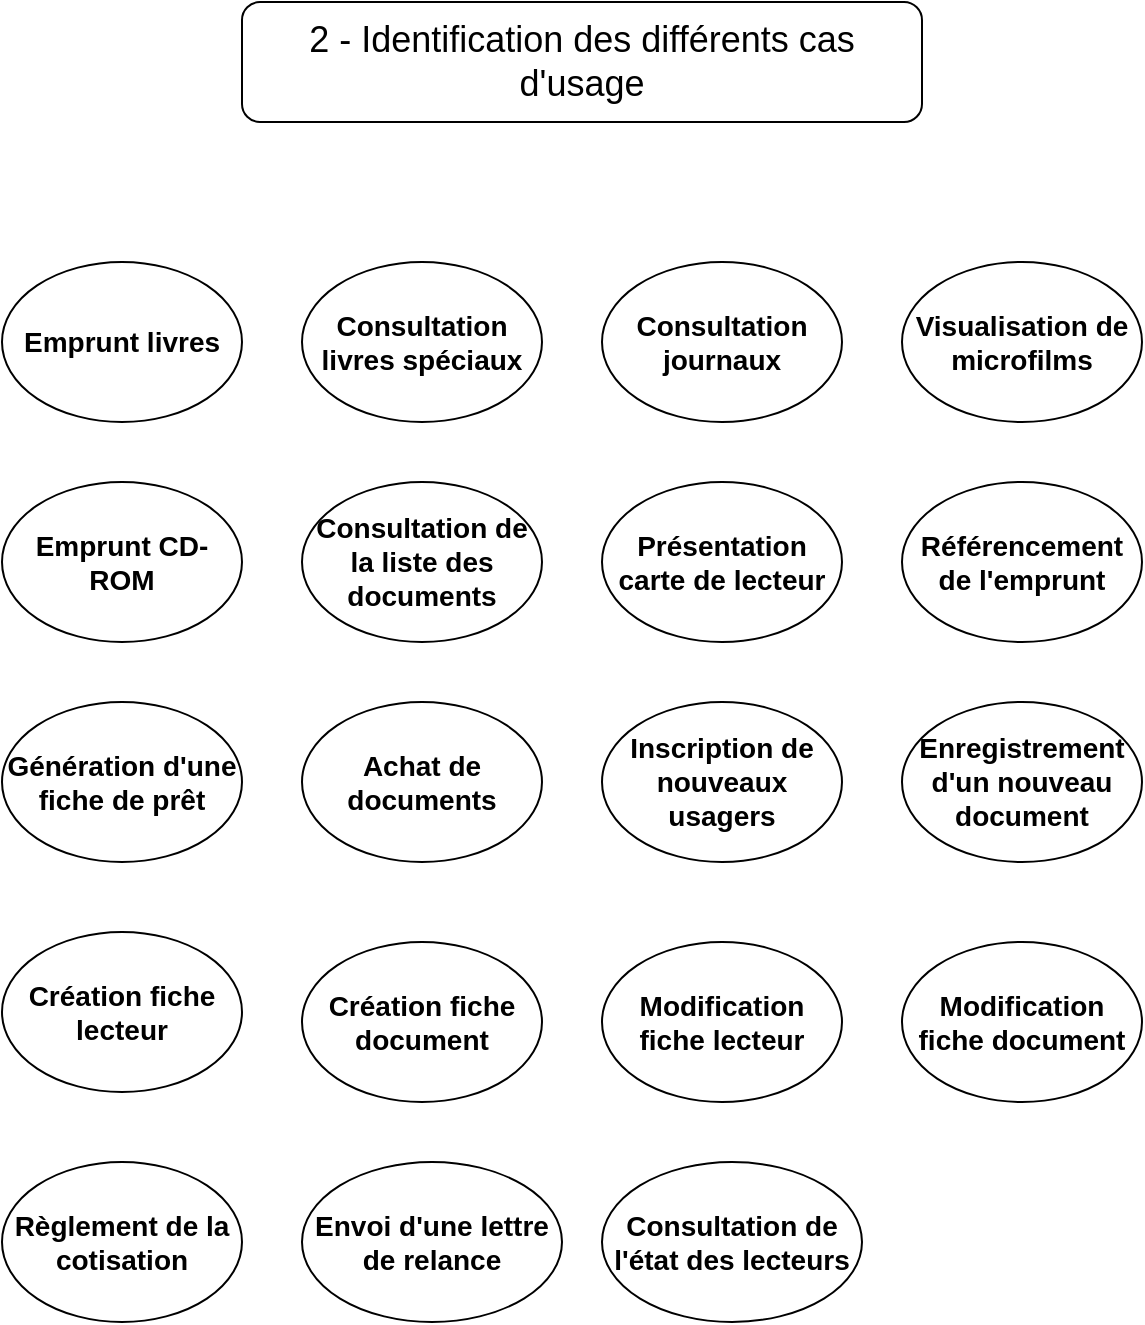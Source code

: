 <mxfile version="13.7.1" type="device"><diagram id="X54ZKOAv34WcbzzZjXmj" name="Page-1"><mxGraphModel dx="1422" dy="762" grid="1" gridSize="10" guides="1" tooltips="1" connect="1" arrows="1" fold="1" page="1" pageScale="1" pageWidth="827" pageHeight="1169" math="0" shadow="0"><root><mxCell id="0"/><mxCell id="1" parent="0"/><mxCell id="QTeS7TMMGcYL4_NrUcIx-1" value="&lt;font style=&quot;font-size: 14px&quot;&gt;&lt;b&gt;Emprunt livres&lt;/b&gt;&lt;/font&gt;" style="ellipse;whiteSpace=wrap;html=1;" parent="1" vertex="1"><mxGeometry x="120" y="170" width="120" height="80" as="geometry"/></mxCell><mxCell id="QTeS7TMMGcYL4_NrUcIx-2" value="&lt;font style=&quot;font-size: 18px&quot;&gt;2 - Identification des différents cas d'usage&lt;/font&gt;" style="rounded=1;whiteSpace=wrap;html=1;" parent="1" vertex="1"><mxGeometry x="240" y="40" width="340" height="60" as="geometry"/></mxCell><mxCell id="QTeS7TMMGcYL4_NrUcIx-3" value="&lt;font style=&quot;font-size: 14px&quot;&gt;&lt;b&gt;Consultation livres spéciaux&lt;/b&gt;&lt;/font&gt;" style="ellipse;whiteSpace=wrap;html=1;" parent="1" vertex="1"><mxGeometry x="270" y="170" width="120" height="80" as="geometry"/></mxCell><mxCell id="QTeS7TMMGcYL4_NrUcIx-4" value="&lt;font style=&quot;font-size: 14px&quot;&gt;&lt;b&gt;Consultation journaux&lt;/b&gt;&lt;/font&gt;" style="ellipse;whiteSpace=wrap;html=1;" parent="1" vertex="1"><mxGeometry x="420" y="170" width="120" height="80" as="geometry"/></mxCell><mxCell id="QTeS7TMMGcYL4_NrUcIx-5" value="&lt;font style=&quot;font-size: 14px&quot;&gt;&lt;b&gt;Visualisation de microfilms&lt;/b&gt;&lt;/font&gt;" style="ellipse;whiteSpace=wrap;html=1;" parent="1" vertex="1"><mxGeometry x="570" y="170" width="120" height="80" as="geometry"/></mxCell><mxCell id="QTeS7TMMGcYL4_NrUcIx-6" value="&lt;b&gt;&lt;font style=&quot;font-size: 14px&quot;&gt;Emprunt CD-ROM&lt;/font&gt;&lt;/b&gt;" style="ellipse;whiteSpace=wrap;html=1;" parent="1" vertex="1"><mxGeometry x="120" y="280" width="120" height="80" as="geometry"/></mxCell><mxCell id="QTeS7TMMGcYL4_NrUcIx-7" value="&lt;b&gt;&lt;font style=&quot;font-size: 14px&quot;&gt;Consultation de la liste des documents&lt;/font&gt;&lt;/b&gt;" style="ellipse;whiteSpace=wrap;html=1;" parent="1" vertex="1"><mxGeometry x="270" y="280" width="120" height="80" as="geometry"/></mxCell><mxCell id="QTeS7TMMGcYL4_NrUcIx-8" value="&lt;font style=&quot;font-size: 14px&quot;&gt;&lt;b&gt;Présentation carte de lecteur&lt;/b&gt;&lt;/font&gt;" style="ellipse;whiteSpace=wrap;html=1;" parent="1" vertex="1"><mxGeometry x="420" y="280" width="120" height="80" as="geometry"/></mxCell><mxCell id="QTeS7TMMGcYL4_NrUcIx-9" value="&lt;b&gt;&lt;font style=&quot;font-size: 14px&quot;&gt;Référencement de l'emprunt&lt;/font&gt;&lt;/b&gt;" style="ellipse;whiteSpace=wrap;html=1;" parent="1" vertex="1"><mxGeometry x="570" y="280" width="120" height="80" as="geometry"/></mxCell><mxCell id="QTeS7TMMGcYL4_NrUcIx-10" value="&lt;b&gt;&lt;font style=&quot;font-size: 14px&quot;&gt;Génération d'une fiche de prêt&lt;/font&gt;&lt;/b&gt;" style="ellipse;whiteSpace=wrap;html=1;" parent="1" vertex="1"><mxGeometry x="120" y="390" width="120" height="80" as="geometry"/></mxCell><mxCell id="QTeS7TMMGcYL4_NrUcIx-11" value="&lt;b&gt;&lt;font style=&quot;font-size: 14px&quot;&gt;Achat de documents&lt;/font&gt;&lt;/b&gt;" style="ellipse;whiteSpace=wrap;html=1;" parent="1" vertex="1"><mxGeometry x="270" y="390" width="120" height="80" as="geometry"/></mxCell><mxCell id="QTeS7TMMGcYL4_NrUcIx-12" value="&lt;font style=&quot;font-size: 14px&quot;&gt;&lt;b&gt;Inscription de nouveaux usagers&lt;/b&gt;&lt;/font&gt;" style="ellipse;whiteSpace=wrap;html=1;" parent="1" vertex="1"><mxGeometry x="420" y="390" width="120" height="80" as="geometry"/></mxCell><mxCell id="QTeS7TMMGcYL4_NrUcIx-13" value="&lt;font style=&quot;font-size: 14px&quot;&gt;&lt;b&gt;Enregistrement d'un nouveau document&lt;/b&gt;&lt;/font&gt;" style="ellipse;whiteSpace=wrap;html=1;" parent="1" vertex="1"><mxGeometry x="570" y="390" width="120" height="80" as="geometry"/></mxCell><mxCell id="QTeS7TMMGcYL4_NrUcIx-14" value="&lt;font style=&quot;font-size: 14px&quot;&gt;&lt;b&gt;Création fiche lecteur&lt;/b&gt;&lt;/font&gt;" style="ellipse;whiteSpace=wrap;html=1;" parent="1" vertex="1"><mxGeometry x="120" y="505" width="120" height="80" as="geometry"/></mxCell><mxCell id="QTeS7TMMGcYL4_NrUcIx-15" value="&lt;font style=&quot;font-size: 14px&quot;&gt;&lt;b&gt;Création fiche document&lt;/b&gt;&lt;/font&gt;" style="ellipse;whiteSpace=wrap;html=1;" parent="1" vertex="1"><mxGeometry x="270" y="510" width="120" height="80" as="geometry"/></mxCell><mxCell id="QTeS7TMMGcYL4_NrUcIx-17" value="&lt;font style=&quot;font-size: 14px&quot;&gt;&lt;b&gt;Modification fiche lecteur&lt;/b&gt;&lt;/font&gt;" style="ellipse;whiteSpace=wrap;html=1;" parent="1" vertex="1"><mxGeometry x="420" y="510" width="120" height="80" as="geometry"/></mxCell><mxCell id="QTeS7TMMGcYL4_NrUcIx-18" value="&lt;font style=&quot;font-size: 14px&quot;&gt;&lt;b&gt;Modification fiche document&lt;/b&gt;&lt;/font&gt;" style="ellipse;whiteSpace=wrap;html=1;" parent="1" vertex="1"><mxGeometry x="570" y="510" width="120" height="80" as="geometry"/></mxCell><mxCell id="L0pJ1dtwIM-E5fRoY1_Y-3" value="&lt;font style=&quot;font-size: 14px&quot;&gt;&lt;b&gt;Règlement de la cotisation&lt;/b&gt;&lt;/font&gt;" style="ellipse;whiteSpace=wrap;html=1;" vertex="1" parent="1"><mxGeometry x="120" y="620" width="120" height="80" as="geometry"/></mxCell><mxCell id="L0pJ1dtwIM-E5fRoY1_Y-4" value="&lt;b&gt;&lt;font style=&quot;font-size: 14px&quot;&gt;Envoi d'une lettre de relance&lt;/font&gt;&lt;/b&gt;" style="ellipse;whiteSpace=wrap;html=1;" vertex="1" parent="1"><mxGeometry x="270" y="620" width="130" height="80" as="geometry"/></mxCell><mxCell id="L0pJ1dtwIM-E5fRoY1_Y-5" value="&lt;font style=&quot;font-size: 14px&quot;&gt;&lt;b&gt;Consultation de l'état des lecteurs&lt;/b&gt;&lt;/font&gt;" style="ellipse;whiteSpace=wrap;html=1;" vertex="1" parent="1"><mxGeometry x="420" y="620" width="130" height="80" as="geometry"/></mxCell></root></mxGraphModel></diagram></mxfile>